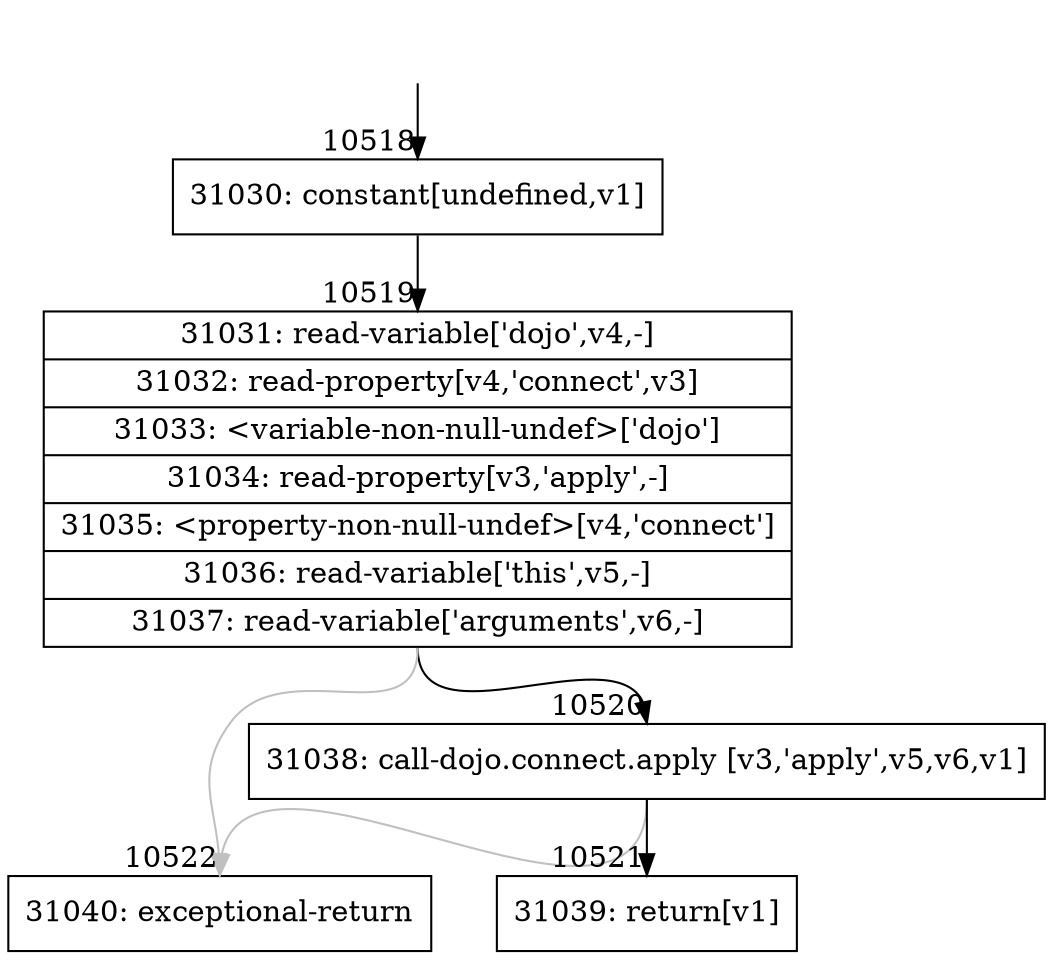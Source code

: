 digraph {
rankdir="TD"
BB_entry764[shape=none,label=""];
BB_entry764 -> BB10518 [tailport=s, headport=n, headlabel="    10518"]
BB10518 [shape=record label="{31030: constant[undefined,v1]}" ] 
BB10518 -> BB10519 [tailport=s, headport=n, headlabel="      10519"]
BB10519 [shape=record label="{31031: read-variable['dojo',v4,-]|31032: read-property[v4,'connect',v3]|31033: \<variable-non-null-undef\>['dojo']|31034: read-property[v3,'apply',-]|31035: \<property-non-null-undef\>[v4,'connect']|31036: read-variable['this',v5,-]|31037: read-variable['arguments',v6,-]}" ] 
BB10519 -> BB10520 [tailport=s, headport=n, headlabel="      10520"]
BB10519 -> BB10522 [tailport=s, headport=n, color=gray, headlabel="      10522"]
BB10520 [shape=record label="{31038: call-dojo.connect.apply [v3,'apply',v5,v6,v1]}" ] 
BB10520 -> BB10521 [tailport=s, headport=n, headlabel="      10521"]
BB10520 -> BB10522 [tailport=s, headport=n, color=gray]
BB10521 [shape=record label="{31039: return[v1]}" ] 
BB10522 [shape=record label="{31040: exceptional-return}" ] 
//#$~ 14806
}
